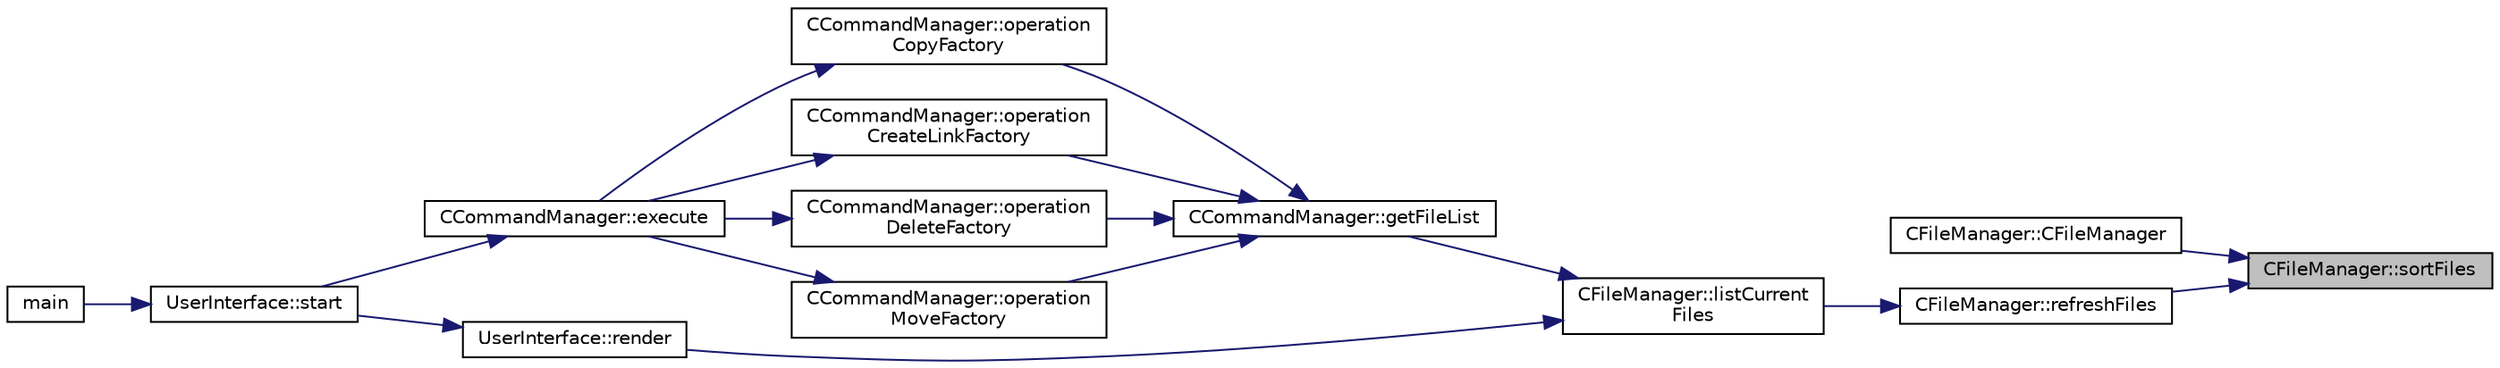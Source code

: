 digraph "CFileManager::sortFiles"
{
 // LATEX_PDF_SIZE
  edge [fontname="Helvetica",fontsize="10",labelfontname="Helvetica",labelfontsize="10"];
  node [fontname="Helvetica",fontsize="10",shape=record];
  rankdir="RL";
  Node1 [label="CFileManager::sortFiles",height=0.2,width=0.4,color="black", fillcolor="grey75", style="filled", fontcolor="black",tooltip=" "];
  Node1 -> Node2 [dir="back",color="midnightblue",fontsize="10",style="solid",fontname="Helvetica"];
  Node2 [label="CFileManager::CFileManager",height=0.2,width=0.4,color="black", fillcolor="white", style="filled",URL="$classCFileManager.html#a1d3ba17b61ddcf573f89fcf280a0fa19",tooltip=" "];
  Node1 -> Node3 [dir="back",color="midnightblue",fontsize="10",style="solid",fontname="Helvetica"];
  Node3 [label="CFileManager::refreshFiles",height=0.2,width=0.4,color="black", fillcolor="white", style="filled",URL="$classCFileManager.html#a739d78e2f8fdf7e8f86e1bdece9702fd",tooltip=" "];
  Node3 -> Node4 [dir="back",color="midnightblue",fontsize="10",style="solid",fontname="Helvetica"];
  Node4 [label="CFileManager::listCurrent\lFiles",height=0.2,width=0.4,color="black", fillcolor="white", style="filled",URL="$classCFileManager.html#a1c70fbd10852e0dca8bb066686129b00",tooltip=" "];
  Node4 -> Node5 [dir="back",color="midnightblue",fontsize="10",style="solid",fontname="Helvetica"];
  Node5 [label="CCommandManager::getFileList",height=0.2,width=0.4,color="black", fillcolor="white", style="filled",URL="$classCCommandManager.html#a5c21aa796960f973da02591e3dfc3f4e",tooltip=" "];
  Node5 -> Node6 [dir="back",color="midnightblue",fontsize="10",style="solid",fontname="Helvetica"];
  Node6 [label="CCommandManager::operation\lCopyFactory",height=0.2,width=0.4,color="black", fillcolor="white", style="filled",URL="$classCCommandManager.html#a502980f031d39bafbd5d181c250025c4",tooltip=" "];
  Node6 -> Node7 [dir="back",color="midnightblue",fontsize="10",style="solid",fontname="Helvetica"];
  Node7 [label="CCommandManager::execute",height=0.2,width=0.4,color="black", fillcolor="white", style="filled",URL="$classCCommandManager.html#aff74b25c952d1029127f32a6bda6105c",tooltip=" "];
  Node7 -> Node8 [dir="back",color="midnightblue",fontsize="10",style="solid",fontname="Helvetica"];
  Node8 [label="UserInterface::start",height=0.2,width=0.4,color="black", fillcolor="white", style="filled",URL="$classUserInterface.html#a79350878c72585ae34e4321613ed2c1a",tooltip=" "];
  Node8 -> Node9 [dir="back",color="midnightblue",fontsize="10",style="solid",fontname="Helvetica"];
  Node9 [label="main",height=0.2,width=0.4,color="black", fillcolor="white", style="filled",URL="$main_8cpp.html#ae66f6b31b5ad750f1fe042a706a4e3d4",tooltip=" "];
  Node5 -> Node10 [dir="back",color="midnightblue",fontsize="10",style="solid",fontname="Helvetica"];
  Node10 [label="CCommandManager::operation\lCreateLinkFactory",height=0.2,width=0.4,color="black", fillcolor="white", style="filled",URL="$classCCommandManager.html#a5d7edeac2dd9314af9f24a0d2aebbd4e",tooltip=" "];
  Node10 -> Node7 [dir="back",color="midnightblue",fontsize="10",style="solid",fontname="Helvetica"];
  Node5 -> Node11 [dir="back",color="midnightblue",fontsize="10",style="solid",fontname="Helvetica"];
  Node11 [label="CCommandManager::operation\lDeleteFactory",height=0.2,width=0.4,color="black", fillcolor="white", style="filled",URL="$classCCommandManager.html#a769d4afe3e104c2b7ea204e3f80798b5",tooltip=" "];
  Node11 -> Node7 [dir="back",color="midnightblue",fontsize="10",style="solid",fontname="Helvetica"];
  Node5 -> Node12 [dir="back",color="midnightblue",fontsize="10",style="solid",fontname="Helvetica"];
  Node12 [label="CCommandManager::operation\lMoveFactory",height=0.2,width=0.4,color="black", fillcolor="white", style="filled",URL="$classCCommandManager.html#adf247c4ab0a913b174094c8424cee5ae",tooltip=" "];
  Node12 -> Node7 [dir="back",color="midnightblue",fontsize="10",style="solid",fontname="Helvetica"];
  Node4 -> Node13 [dir="back",color="midnightblue",fontsize="10",style="solid",fontname="Helvetica"];
  Node13 [label="UserInterface::render",height=0.2,width=0.4,color="black", fillcolor="white", style="filled",URL="$classUserInterface.html#af2389f2be34dbb906255bc53fd4e1d54",tooltip=" "];
  Node13 -> Node8 [dir="back",color="midnightblue",fontsize="10",style="solid",fontname="Helvetica"];
}
